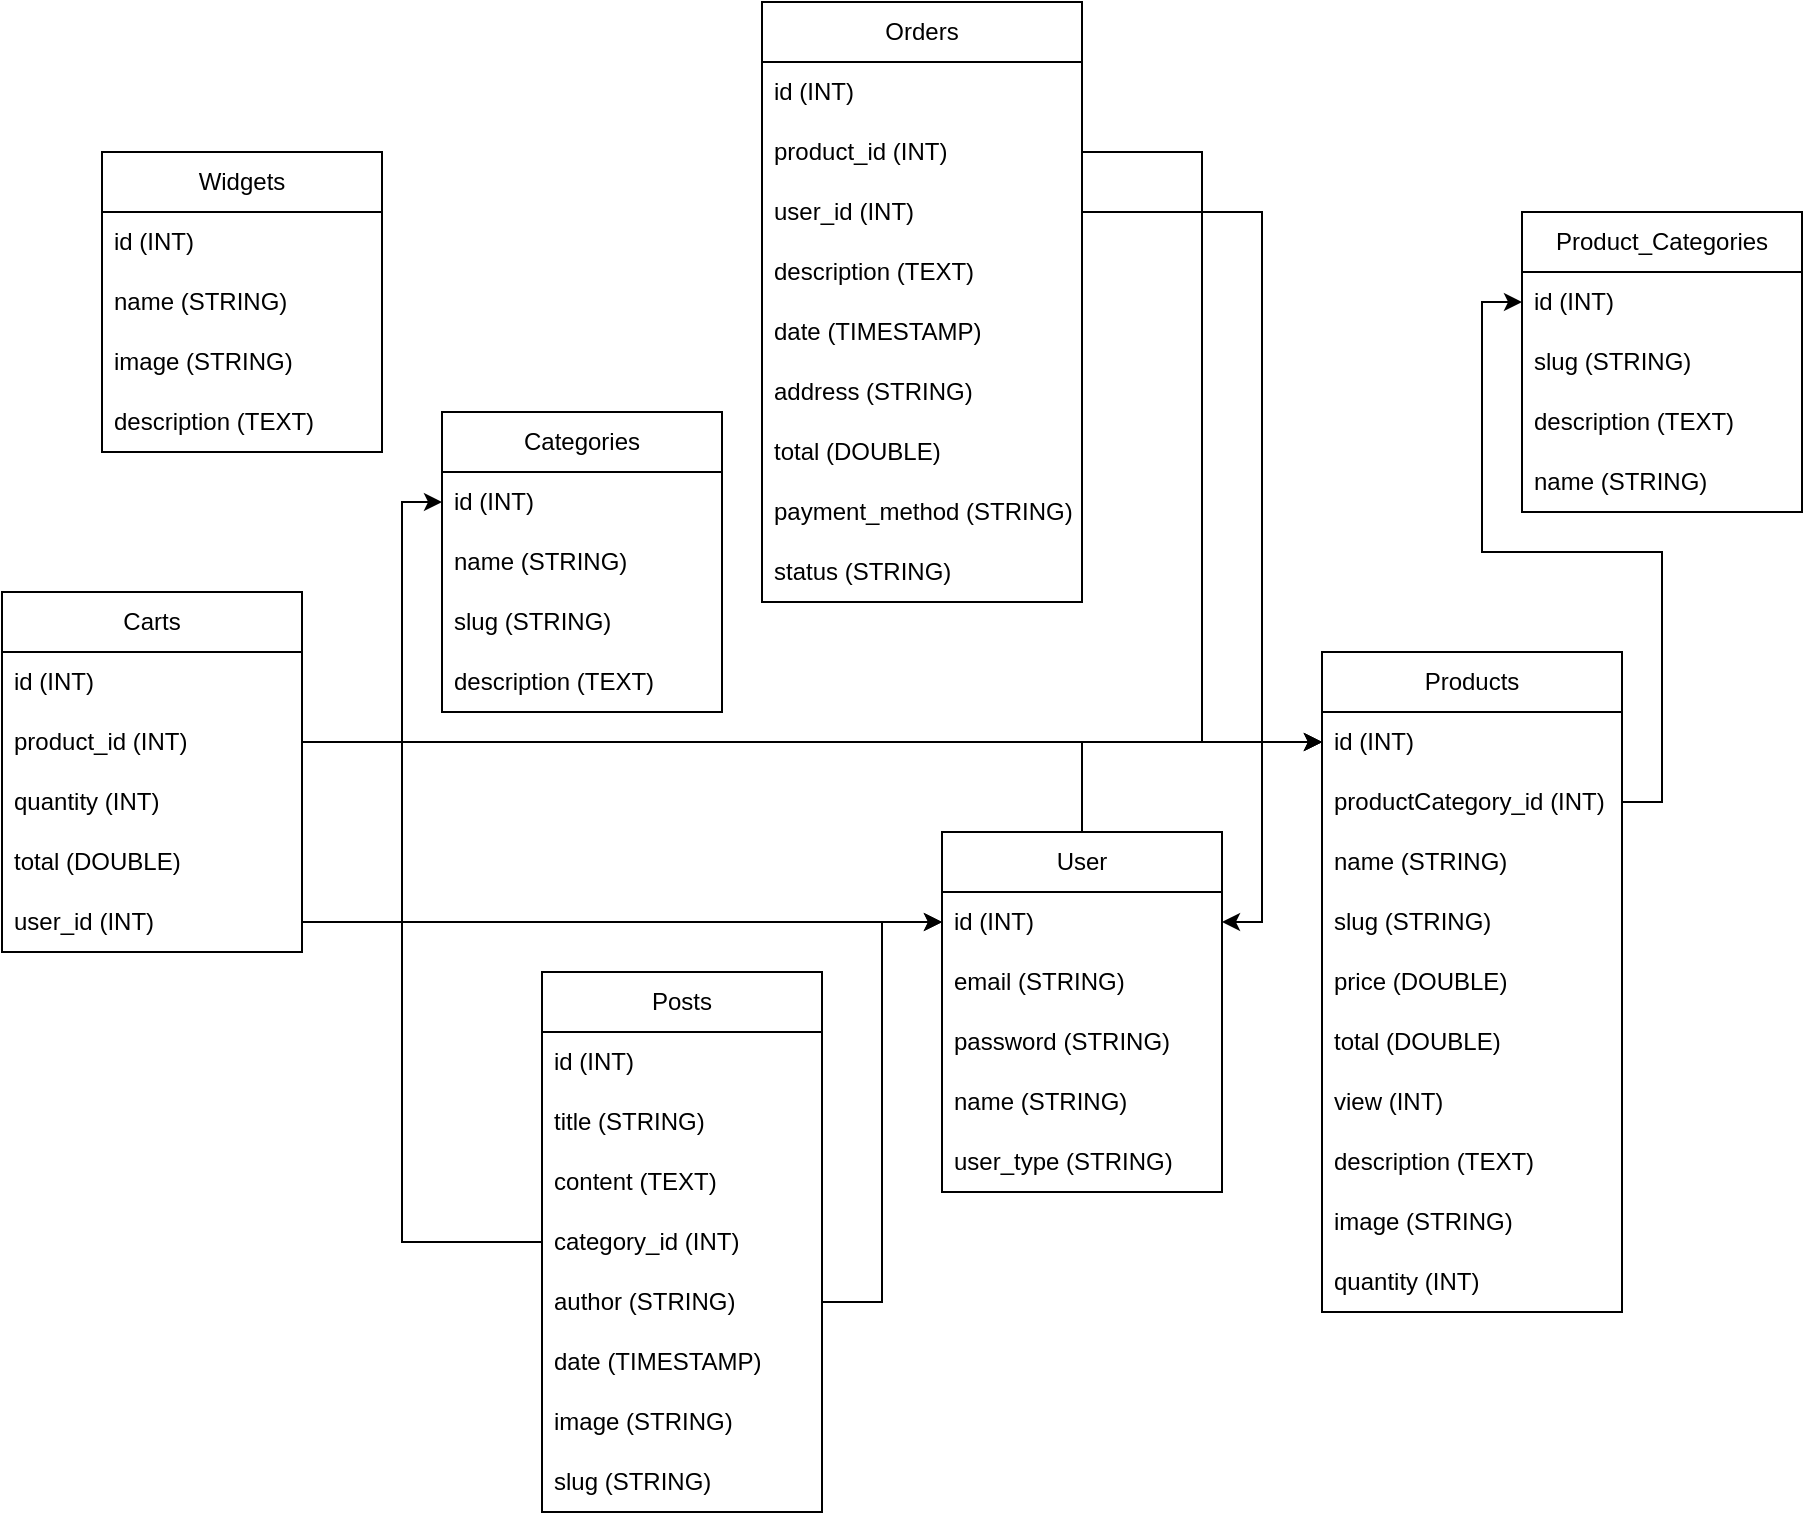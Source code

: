 <mxfile version="21.6.5" type="device">
  <diagram name="Trang-1" id="TP2k9kxdFUoyy7tJJTRJ">
    <mxGraphModel dx="2048" dy="1781" grid="1" gridSize="10" guides="1" tooltips="1" connect="1" arrows="1" fold="1" page="1" pageScale="1" pageWidth="827" pageHeight="1169" math="0" shadow="0">
      <root>
        <mxCell id="0" />
        <mxCell id="1" parent="0" />
        <mxCell id="s3DOoun70Od5AQNxIqKq-9" value="Products" style="swimlane;fontStyle=0;childLayout=stackLayout;horizontal=1;startSize=30;horizontalStack=0;resizeParent=1;resizeParentMax=0;resizeLast=0;collapsible=1;marginBottom=0;whiteSpace=wrap;html=1;" parent="1" vertex="1">
          <mxGeometry x="490" y="130" width="150" height="330" as="geometry" />
        </mxCell>
        <mxCell id="s3DOoun70Od5AQNxIqKq-10" value="id (INT)" style="text;strokeColor=none;fillColor=none;align=left;verticalAlign=middle;spacingLeft=4;spacingRight=4;overflow=hidden;points=[[0,0.5],[1,0.5]];portConstraint=eastwest;rotatable=0;whiteSpace=wrap;html=1;" parent="s3DOoun70Od5AQNxIqKq-9" vertex="1">
          <mxGeometry y="30" width="150" height="30" as="geometry" />
        </mxCell>
        <mxCell id="s3DOoun70Od5AQNxIqKq-11" value="productCategory_id (INT)" style="text;strokeColor=none;fillColor=none;align=left;verticalAlign=middle;spacingLeft=4;spacingRight=4;overflow=hidden;points=[[0,0.5],[1,0.5]];portConstraint=eastwest;rotatable=0;whiteSpace=wrap;html=1;" parent="s3DOoun70Od5AQNxIqKq-9" vertex="1">
          <mxGeometry y="60" width="150" height="30" as="geometry" />
        </mxCell>
        <mxCell id="s3DOoun70Od5AQNxIqKq-12" value="name (STRING)" style="text;strokeColor=none;fillColor=none;align=left;verticalAlign=middle;spacingLeft=4;spacingRight=4;overflow=hidden;points=[[0,0.5],[1,0.5]];portConstraint=eastwest;rotatable=0;whiteSpace=wrap;html=1;" parent="s3DOoun70Od5AQNxIqKq-9" vertex="1">
          <mxGeometry y="90" width="150" height="30" as="geometry" />
        </mxCell>
        <mxCell id="s3DOoun70Od5AQNxIqKq-13" value="slug (STRING)" style="text;strokeColor=none;fillColor=none;align=left;verticalAlign=middle;spacingLeft=4;spacingRight=4;overflow=hidden;points=[[0,0.5],[1,0.5]];portConstraint=eastwest;rotatable=0;whiteSpace=wrap;html=1;" parent="s3DOoun70Od5AQNxIqKq-9" vertex="1">
          <mxGeometry y="120" width="150" height="30" as="geometry" />
        </mxCell>
        <mxCell id="s3DOoun70Od5AQNxIqKq-14" value="price (DOUBLE)" style="text;strokeColor=none;fillColor=none;align=left;verticalAlign=middle;spacingLeft=4;spacingRight=4;overflow=hidden;points=[[0,0.5],[1,0.5]];portConstraint=eastwest;rotatable=0;whiteSpace=wrap;html=1;" parent="s3DOoun70Od5AQNxIqKq-9" vertex="1">
          <mxGeometry y="150" width="150" height="30" as="geometry" />
        </mxCell>
        <mxCell id="s3DOoun70Od5AQNxIqKq-15" value="total (DOUBLE)" style="text;strokeColor=none;fillColor=none;align=left;verticalAlign=middle;spacingLeft=4;spacingRight=4;overflow=hidden;points=[[0,0.5],[1,0.5]];portConstraint=eastwest;rotatable=0;whiteSpace=wrap;html=1;" parent="s3DOoun70Od5AQNxIqKq-9" vertex="1">
          <mxGeometry y="180" width="150" height="30" as="geometry" />
        </mxCell>
        <mxCell id="s3DOoun70Od5AQNxIqKq-16" value="view (INT)" style="text;strokeColor=none;fillColor=none;align=left;verticalAlign=middle;spacingLeft=4;spacingRight=4;overflow=hidden;points=[[0,0.5],[1,0.5]];portConstraint=eastwest;rotatable=0;whiteSpace=wrap;html=1;" parent="s3DOoun70Od5AQNxIqKq-9" vertex="1">
          <mxGeometry y="210" width="150" height="30" as="geometry" />
        </mxCell>
        <mxCell id="s3DOoun70Od5AQNxIqKq-17" value="description (TEXT)" style="text;strokeColor=none;fillColor=none;align=left;verticalAlign=middle;spacingLeft=4;spacingRight=4;overflow=hidden;points=[[0,0.5],[1,0.5]];portConstraint=eastwest;rotatable=0;whiteSpace=wrap;html=1;" parent="s3DOoun70Od5AQNxIqKq-9" vertex="1">
          <mxGeometry y="240" width="150" height="30" as="geometry" />
        </mxCell>
        <mxCell id="s3DOoun70Od5AQNxIqKq-18" value="image (STRING)" style="text;strokeColor=none;fillColor=none;align=left;verticalAlign=middle;spacingLeft=4;spacingRight=4;overflow=hidden;points=[[0,0.5],[1,0.5]];portConstraint=eastwest;rotatable=0;whiteSpace=wrap;html=1;" parent="s3DOoun70Od5AQNxIqKq-9" vertex="1">
          <mxGeometry y="270" width="150" height="30" as="geometry" />
        </mxCell>
        <mxCell id="s3DOoun70Od5AQNxIqKq-66" value="quantity (INT)" style="text;strokeColor=none;fillColor=none;align=left;verticalAlign=middle;spacingLeft=4;spacingRight=4;overflow=hidden;points=[[0,0.5],[1,0.5]];portConstraint=eastwest;rotatable=0;whiteSpace=wrap;html=1;" parent="s3DOoun70Od5AQNxIqKq-9" vertex="1">
          <mxGeometry y="300" width="150" height="30" as="geometry" />
        </mxCell>
        <mxCell id="s3DOoun70Od5AQNxIqKq-20" value="Carts" style="swimlane;fontStyle=0;childLayout=stackLayout;horizontal=1;startSize=30;horizontalStack=0;resizeParent=1;resizeParentMax=0;resizeLast=0;collapsible=1;marginBottom=0;whiteSpace=wrap;html=1;" parent="1" vertex="1">
          <mxGeometry x="-170" y="100" width="150" height="180" as="geometry" />
        </mxCell>
        <mxCell id="s3DOoun70Od5AQNxIqKq-21" value="id (INT)" style="text;strokeColor=none;fillColor=none;align=left;verticalAlign=middle;spacingLeft=4;spacingRight=4;overflow=hidden;points=[[0,0.5],[1,0.5]];portConstraint=eastwest;rotatable=0;whiteSpace=wrap;html=1;" parent="s3DOoun70Od5AQNxIqKq-20" vertex="1">
          <mxGeometry y="30" width="150" height="30" as="geometry" />
        </mxCell>
        <mxCell id="s3DOoun70Od5AQNxIqKq-22" value="product_id (INT)" style="text;strokeColor=none;fillColor=none;align=left;verticalAlign=middle;spacingLeft=4;spacingRight=4;overflow=hidden;points=[[0,0.5],[1,0.5]];portConstraint=eastwest;rotatable=0;whiteSpace=wrap;html=1;" parent="s3DOoun70Od5AQNxIqKq-20" vertex="1">
          <mxGeometry y="60" width="150" height="30" as="geometry" />
        </mxCell>
        <mxCell id="s3DOoun70Od5AQNxIqKq-25" value="quantity (INT)" style="text;strokeColor=none;fillColor=none;align=left;verticalAlign=middle;spacingLeft=4;spacingRight=4;overflow=hidden;points=[[0,0.5],[1,0.5]];portConstraint=eastwest;rotatable=0;whiteSpace=wrap;html=1;" parent="s3DOoun70Od5AQNxIqKq-20" vertex="1">
          <mxGeometry y="90" width="150" height="30" as="geometry" />
        </mxCell>
        <mxCell id="s3DOoun70Od5AQNxIqKq-81" value="total (DOUBLE)" style="text;strokeColor=none;fillColor=none;align=left;verticalAlign=middle;spacingLeft=4;spacingRight=4;overflow=hidden;points=[[0,0.5],[1,0.5]];portConstraint=eastwest;rotatable=0;whiteSpace=wrap;html=1;" parent="s3DOoun70Od5AQNxIqKq-20" vertex="1">
          <mxGeometry y="120" width="150" height="30" as="geometry" />
        </mxCell>
        <mxCell id="s3DOoun70Od5AQNxIqKq-68" value="user_id (INT)" style="text;strokeColor=none;fillColor=none;align=left;verticalAlign=middle;spacingLeft=4;spacingRight=4;overflow=hidden;points=[[0,0.5],[1,0.5]];portConstraint=eastwest;rotatable=0;whiteSpace=wrap;html=1;" parent="s3DOoun70Od5AQNxIqKq-20" vertex="1">
          <mxGeometry y="150" width="150" height="30" as="geometry" />
        </mxCell>
        <mxCell id="s3DOoun70Od5AQNxIqKq-32" value="Categories" style="swimlane;fontStyle=0;childLayout=stackLayout;horizontal=1;startSize=30;horizontalStack=0;resizeParent=1;resizeParentMax=0;resizeLast=0;collapsible=1;marginBottom=0;whiteSpace=wrap;html=1;" parent="1" vertex="1">
          <mxGeometry x="50" y="10" width="140" height="150" as="geometry" />
        </mxCell>
        <mxCell id="s3DOoun70Od5AQNxIqKq-33" value="id (INT)" style="text;strokeColor=none;fillColor=none;align=left;verticalAlign=middle;spacingLeft=4;spacingRight=4;overflow=hidden;points=[[0,0.5],[1,0.5]];portConstraint=eastwest;rotatable=0;whiteSpace=wrap;html=1;" parent="s3DOoun70Od5AQNxIqKq-32" vertex="1">
          <mxGeometry y="30" width="140" height="30" as="geometry" />
        </mxCell>
        <mxCell id="s3DOoun70Od5AQNxIqKq-35" value="name (STRING)" style="text;strokeColor=none;fillColor=none;align=left;verticalAlign=middle;spacingLeft=4;spacingRight=4;overflow=hidden;points=[[0,0.5],[1,0.5]];portConstraint=eastwest;rotatable=0;whiteSpace=wrap;html=1;" parent="s3DOoun70Od5AQNxIqKq-32" vertex="1">
          <mxGeometry y="60" width="140" height="30" as="geometry" />
        </mxCell>
        <mxCell id="s3DOoun70Od5AQNxIqKq-36" value="slug (STRING)" style="text;strokeColor=none;fillColor=none;align=left;verticalAlign=middle;spacingLeft=4;spacingRight=4;overflow=hidden;points=[[0,0.5],[1,0.5]];portConstraint=eastwest;rotatable=0;whiteSpace=wrap;html=1;" parent="s3DOoun70Od5AQNxIqKq-32" vertex="1">
          <mxGeometry y="90" width="140" height="30" as="geometry" />
        </mxCell>
        <mxCell id="s3DOoun70Od5AQNxIqKq-37" value="description (TEXT)" style="text;strokeColor=none;fillColor=none;align=left;verticalAlign=middle;spacingLeft=4;spacingRight=4;overflow=hidden;points=[[0,0.5],[1,0.5]];portConstraint=eastwest;rotatable=0;whiteSpace=wrap;html=1;" parent="s3DOoun70Od5AQNxIqKq-32" vertex="1">
          <mxGeometry y="120" width="140" height="30" as="geometry" />
        </mxCell>
        <mxCell id="s3DOoun70Od5AQNxIqKq-43" value="Product_Categories" style="swimlane;fontStyle=0;childLayout=stackLayout;horizontal=1;startSize=30;horizontalStack=0;resizeParent=1;resizeParentMax=0;resizeLast=0;collapsible=1;marginBottom=0;whiteSpace=wrap;html=1;" parent="1" vertex="1">
          <mxGeometry x="590" y="-90" width="140" height="150" as="geometry" />
        </mxCell>
        <mxCell id="s3DOoun70Od5AQNxIqKq-44" value="id (INT)" style="text;strokeColor=none;fillColor=none;align=left;verticalAlign=middle;spacingLeft=4;spacingRight=4;overflow=hidden;points=[[0,0.5],[1,0.5]];portConstraint=eastwest;rotatable=0;whiteSpace=wrap;html=1;" parent="s3DOoun70Od5AQNxIqKq-43" vertex="1">
          <mxGeometry y="30" width="140" height="30" as="geometry" />
        </mxCell>
        <mxCell id="s3DOoun70Od5AQNxIqKq-47" value="slug (STRING)" style="text;strokeColor=none;fillColor=none;align=left;verticalAlign=middle;spacingLeft=4;spacingRight=4;overflow=hidden;points=[[0,0.5],[1,0.5]];portConstraint=eastwest;rotatable=0;whiteSpace=wrap;html=1;" parent="s3DOoun70Od5AQNxIqKq-43" vertex="1">
          <mxGeometry y="60" width="140" height="30" as="geometry" />
        </mxCell>
        <mxCell id="s3DOoun70Od5AQNxIqKq-51" value="description (TEXT)" style="text;strokeColor=none;fillColor=none;align=left;verticalAlign=middle;spacingLeft=4;spacingRight=4;overflow=hidden;points=[[0,0.5],[1,0.5]];portConstraint=eastwest;rotatable=0;whiteSpace=wrap;html=1;" parent="s3DOoun70Od5AQNxIqKq-43" vertex="1">
          <mxGeometry y="90" width="140" height="30" as="geometry" />
        </mxCell>
        <mxCell id="s3DOoun70Od5AQNxIqKq-65" value="name (STRING)" style="text;strokeColor=none;fillColor=none;align=left;verticalAlign=middle;spacingLeft=4;spacingRight=4;overflow=hidden;points=[[0,0.5],[1,0.5]];portConstraint=eastwest;rotatable=0;whiteSpace=wrap;html=1;" parent="s3DOoun70Od5AQNxIqKq-43" vertex="1">
          <mxGeometry y="120" width="140" height="30" as="geometry" />
        </mxCell>
        <mxCell id="s3DOoun70Od5AQNxIqKq-54" value="Orders" style="swimlane;fontStyle=0;childLayout=stackLayout;horizontal=1;startSize=30;horizontalStack=0;resizeParent=1;resizeParentMax=0;resizeLast=0;collapsible=1;marginBottom=0;whiteSpace=wrap;html=1;" parent="1" vertex="1">
          <mxGeometry x="210" y="-195" width="160" height="300" as="geometry" />
        </mxCell>
        <mxCell id="s3DOoun70Od5AQNxIqKq-55" value="id (INT)" style="text;strokeColor=none;fillColor=none;align=left;verticalAlign=middle;spacingLeft=4;spacingRight=4;overflow=hidden;points=[[0,0.5],[1,0.5]];portConstraint=eastwest;rotatable=0;whiteSpace=wrap;html=1;" parent="s3DOoun70Od5AQNxIqKq-54" vertex="1">
          <mxGeometry y="30" width="160" height="30" as="geometry" />
        </mxCell>
        <mxCell id="s3DOoun70Od5AQNxIqKq-56" value="product_id (INT)" style="text;strokeColor=none;fillColor=none;align=left;verticalAlign=middle;spacingLeft=4;spacingRight=4;overflow=hidden;points=[[0,0.5],[1,0.5]];portConstraint=eastwest;rotatable=0;whiteSpace=wrap;html=1;" parent="s3DOoun70Od5AQNxIqKq-54" vertex="1">
          <mxGeometry y="60" width="160" height="30" as="geometry" />
        </mxCell>
        <mxCell id="s3DOoun70Od5AQNxIqKq-61" value="user_id (INT)" style="text;strokeColor=none;fillColor=none;align=left;verticalAlign=middle;spacingLeft=4;spacingRight=4;overflow=hidden;points=[[0,0.5],[1,0.5]];portConstraint=eastwest;rotatable=0;whiteSpace=wrap;html=1;" parent="s3DOoun70Od5AQNxIqKq-54" vertex="1">
          <mxGeometry y="90" width="160" height="30" as="geometry" />
        </mxCell>
        <mxCell id="s3DOoun70Od5AQNxIqKq-62" value="description (TEXT)" style="text;strokeColor=none;fillColor=none;align=left;verticalAlign=middle;spacingLeft=4;spacingRight=4;overflow=hidden;points=[[0,0.5],[1,0.5]];portConstraint=eastwest;rotatable=0;whiteSpace=wrap;html=1;" parent="s3DOoun70Od5AQNxIqKq-54" vertex="1">
          <mxGeometry y="120" width="160" height="30" as="geometry" />
        </mxCell>
        <mxCell id="s3DOoun70Od5AQNxIqKq-64" value="date (TIMESTAMP)" style="text;strokeColor=none;fillColor=none;align=left;verticalAlign=middle;spacingLeft=4;spacingRight=4;overflow=hidden;points=[[0,0.5],[1,0.5]];portConstraint=eastwest;rotatable=0;whiteSpace=wrap;html=1;" parent="s3DOoun70Od5AQNxIqKq-54" vertex="1">
          <mxGeometry y="150" width="160" height="30" as="geometry" />
        </mxCell>
        <mxCell id="s3DOoun70Od5AQNxIqKq-69" value="address (STRING)" style="text;strokeColor=none;fillColor=none;align=left;verticalAlign=middle;spacingLeft=4;spacingRight=4;overflow=hidden;points=[[0,0.5],[1,0.5]];portConstraint=eastwest;rotatable=0;whiteSpace=wrap;html=1;" parent="s3DOoun70Od5AQNxIqKq-54" vertex="1">
          <mxGeometry y="180" width="160" height="30" as="geometry" />
        </mxCell>
        <mxCell id="s3DOoun70Od5AQNxIqKq-70" value="total (DOUBLE)" style="text;strokeColor=none;fillColor=none;align=left;verticalAlign=middle;spacingLeft=4;spacingRight=4;overflow=hidden;points=[[0,0.5],[1,0.5]];portConstraint=eastwest;rotatable=0;whiteSpace=wrap;html=1;" parent="s3DOoun70Od5AQNxIqKq-54" vertex="1">
          <mxGeometry y="210" width="160" height="30" as="geometry" />
        </mxCell>
        <mxCell id="s3DOoun70Od5AQNxIqKq-71" value="payment_method (STRING)" style="text;strokeColor=none;fillColor=none;align=left;verticalAlign=middle;spacingLeft=4;spacingRight=4;overflow=hidden;points=[[0,0.5],[1,0.5]];portConstraint=eastwest;rotatable=0;whiteSpace=wrap;html=1;" parent="s3DOoun70Od5AQNxIqKq-54" vertex="1">
          <mxGeometry y="240" width="160" height="30" as="geometry" />
        </mxCell>
        <mxCell id="zwUJEtStBCZtCGST_v-L-1" value="status (STRING)" style="text;strokeColor=none;fillColor=none;align=left;verticalAlign=middle;spacingLeft=4;spacingRight=4;overflow=hidden;points=[[0,0.5],[1,0.5]];portConstraint=eastwest;rotatable=0;whiteSpace=wrap;html=1;" vertex="1" parent="s3DOoun70Od5AQNxIqKq-54">
          <mxGeometry y="270" width="160" height="30" as="geometry" />
        </mxCell>
        <mxCell id="s3DOoun70Od5AQNxIqKq-72" value="Posts" style="swimlane;fontStyle=0;childLayout=stackLayout;horizontal=1;startSize=30;horizontalStack=0;resizeParent=1;resizeParentMax=0;resizeLast=0;collapsible=1;marginBottom=0;whiteSpace=wrap;html=1;" parent="1" vertex="1">
          <mxGeometry x="100" y="290" width="140" height="270" as="geometry" />
        </mxCell>
        <mxCell id="s3DOoun70Od5AQNxIqKq-73" value="id (INT)" style="text;strokeColor=none;fillColor=none;align=left;verticalAlign=middle;spacingLeft=4;spacingRight=4;overflow=hidden;points=[[0,0.5],[1,0.5]];portConstraint=eastwest;rotatable=0;whiteSpace=wrap;html=1;" parent="s3DOoun70Od5AQNxIqKq-72" vertex="1">
          <mxGeometry y="30" width="140" height="30" as="geometry" />
        </mxCell>
        <mxCell id="s3DOoun70Od5AQNxIqKq-74" value="title (STRING)" style="text;strokeColor=none;fillColor=none;align=left;verticalAlign=middle;spacingLeft=4;spacingRight=4;overflow=hidden;points=[[0,0.5],[1,0.5]];portConstraint=eastwest;rotatable=0;whiteSpace=wrap;html=1;" parent="s3DOoun70Od5AQNxIqKq-72" vertex="1">
          <mxGeometry y="60" width="140" height="30" as="geometry" />
        </mxCell>
        <mxCell id="s3DOoun70Od5AQNxIqKq-75" value="content (TEXT)" style="text;strokeColor=none;fillColor=none;align=left;verticalAlign=middle;spacingLeft=4;spacingRight=4;overflow=hidden;points=[[0,0.5],[1,0.5]];portConstraint=eastwest;rotatable=0;whiteSpace=wrap;html=1;" parent="s3DOoun70Od5AQNxIqKq-72" vertex="1">
          <mxGeometry y="90" width="140" height="30" as="geometry" />
        </mxCell>
        <mxCell id="s3DOoun70Od5AQNxIqKq-76" value="category_id (INT)" style="text;strokeColor=none;fillColor=none;align=left;verticalAlign=middle;spacingLeft=4;spacingRight=4;overflow=hidden;points=[[0,0.5],[1,0.5]];portConstraint=eastwest;rotatable=0;whiteSpace=wrap;html=1;" parent="s3DOoun70Od5AQNxIqKq-72" vertex="1">
          <mxGeometry y="120" width="140" height="30" as="geometry" />
        </mxCell>
        <mxCell id="s3DOoun70Od5AQNxIqKq-77" value="author (STRING)" style="text;strokeColor=none;fillColor=none;align=left;verticalAlign=middle;spacingLeft=4;spacingRight=4;overflow=hidden;points=[[0,0.5],[1,0.5]];portConstraint=eastwest;rotatable=0;whiteSpace=wrap;html=1;" parent="s3DOoun70Od5AQNxIqKq-72" vertex="1">
          <mxGeometry y="150" width="140" height="30" as="geometry" />
        </mxCell>
        <mxCell id="s3DOoun70Od5AQNxIqKq-79" value="date (TIMESTAMP)" style="text;strokeColor=none;fillColor=none;align=left;verticalAlign=middle;spacingLeft=4;spacingRight=4;overflow=hidden;points=[[0,0.5],[1,0.5]];portConstraint=eastwest;rotatable=0;whiteSpace=wrap;html=1;" parent="s3DOoun70Od5AQNxIqKq-72" vertex="1">
          <mxGeometry y="180" width="140" height="30" as="geometry" />
        </mxCell>
        <mxCell id="s3DOoun70Od5AQNxIqKq-80" value="image (STRING)" style="text;strokeColor=none;fillColor=none;align=left;verticalAlign=middle;spacingLeft=4;spacingRight=4;overflow=hidden;points=[[0,0.5],[1,0.5]];portConstraint=eastwest;rotatable=0;whiteSpace=wrap;html=1;" parent="s3DOoun70Od5AQNxIqKq-72" vertex="1">
          <mxGeometry y="210" width="140" height="30" as="geometry" />
        </mxCell>
        <mxCell id="zwUJEtStBCZtCGST_v-L-2" value="slug (STRING)" style="text;strokeColor=none;fillColor=none;align=left;verticalAlign=middle;spacingLeft=4;spacingRight=4;overflow=hidden;points=[[0,0.5],[1,0.5]];portConstraint=eastwest;rotatable=0;whiteSpace=wrap;html=1;" vertex="1" parent="s3DOoun70Od5AQNxIqKq-72">
          <mxGeometry y="240" width="140" height="30" as="geometry" />
        </mxCell>
        <mxCell id="llv5p_WNkWVaWN23FrUC-13" style="edgeStyle=orthogonalEdgeStyle;rounded=0;orthogonalLoop=1;jettySize=auto;html=1;" parent="1" source="s3DOoun70Od5AQNxIqKq-56" target="s3DOoun70Od5AQNxIqKq-10" edge="1">
          <mxGeometry relative="1" as="geometry" />
        </mxCell>
        <mxCell id="llv5p_WNkWVaWN23FrUC-14" style="edgeStyle=orthogonalEdgeStyle;rounded=0;orthogonalLoop=1;jettySize=auto;html=1;entryX=0;entryY=0.5;entryDx=0;entryDy=0;" parent="1" source="s3DOoun70Od5AQNxIqKq-1" target="s3DOoun70Od5AQNxIqKq-10" edge="1">
          <mxGeometry relative="1" as="geometry" />
        </mxCell>
        <mxCell id="llv5p_WNkWVaWN23FrUC-15" style="edgeStyle=orthogonalEdgeStyle;rounded=0;orthogonalLoop=1;jettySize=auto;html=1;entryX=0;entryY=0.5;entryDx=0;entryDy=0;" parent="1" source="s3DOoun70Od5AQNxIqKq-68" target="s3DOoun70Od5AQNxIqKq-2" edge="1">
          <mxGeometry relative="1" as="geometry" />
        </mxCell>
        <mxCell id="llv5p_WNkWVaWN23FrUC-17" style="edgeStyle=orthogonalEdgeStyle;rounded=0;orthogonalLoop=1;jettySize=auto;html=1;entryX=0;entryY=0.5;entryDx=0;entryDy=0;" parent="1" source="s3DOoun70Od5AQNxIqKq-77" target="s3DOoun70Od5AQNxIqKq-2" edge="1">
          <mxGeometry relative="1" as="geometry" />
        </mxCell>
        <mxCell id="llv5p_WNkWVaWN23FrUC-18" style="edgeStyle=orthogonalEdgeStyle;rounded=0;orthogonalLoop=1;jettySize=auto;html=1;entryX=0;entryY=0.5;entryDx=0;entryDy=0;" parent="1" source="s3DOoun70Od5AQNxIqKq-11" target="s3DOoun70Od5AQNxIqKq-44" edge="1">
          <mxGeometry relative="1" as="geometry" />
        </mxCell>
        <mxCell id="s3DOoun70Od5AQNxIqKq-1" value="User" style="swimlane;fontStyle=0;childLayout=stackLayout;horizontal=1;startSize=30;horizontalStack=0;resizeParent=1;resizeParentMax=0;resizeLast=0;collapsible=1;marginBottom=0;whiteSpace=wrap;html=1;" parent="1" vertex="1">
          <mxGeometry x="300" y="220" width="140" height="180" as="geometry" />
        </mxCell>
        <mxCell id="s3DOoun70Od5AQNxIqKq-2" value="id (INT)" style="text;strokeColor=none;fillColor=none;align=left;verticalAlign=middle;spacingLeft=4;spacingRight=4;overflow=hidden;points=[[0,0.5],[1,0.5]];portConstraint=eastwest;rotatable=0;whiteSpace=wrap;html=1;" parent="s3DOoun70Od5AQNxIqKq-1" vertex="1">
          <mxGeometry y="30" width="140" height="30" as="geometry" />
        </mxCell>
        <mxCell id="s3DOoun70Od5AQNxIqKq-3" value="email (STRING)" style="text;strokeColor=none;fillColor=none;align=left;verticalAlign=middle;spacingLeft=4;spacingRight=4;overflow=hidden;points=[[0,0.5],[1,0.5]];portConstraint=eastwest;rotatable=0;whiteSpace=wrap;html=1;" parent="s3DOoun70Od5AQNxIqKq-1" vertex="1">
          <mxGeometry y="60" width="140" height="30" as="geometry" />
        </mxCell>
        <mxCell id="s3DOoun70Od5AQNxIqKq-4" value="password (STRING)" style="text;strokeColor=none;fillColor=none;align=left;verticalAlign=middle;spacingLeft=4;spacingRight=4;overflow=hidden;points=[[0,0.5],[1,0.5]];portConstraint=eastwest;rotatable=0;whiteSpace=wrap;html=1;" parent="s3DOoun70Od5AQNxIqKq-1" vertex="1">
          <mxGeometry y="90" width="140" height="30" as="geometry" />
        </mxCell>
        <mxCell id="s3DOoun70Od5AQNxIqKq-8" value="name (STRING)" style="text;strokeColor=none;fillColor=none;align=left;verticalAlign=middle;spacingLeft=4;spacingRight=4;overflow=hidden;points=[[0,0.5],[1,0.5]];portConstraint=eastwest;rotatable=0;whiteSpace=wrap;html=1;" parent="s3DOoun70Od5AQNxIqKq-1" vertex="1">
          <mxGeometry y="120" width="140" height="30" as="geometry" />
        </mxCell>
        <mxCell id="s3DOoun70Od5AQNxIqKq-31" value="user_type (STRING)" style="text;strokeColor=none;fillColor=none;align=left;verticalAlign=middle;spacingLeft=4;spacingRight=4;overflow=hidden;points=[[0,0.5],[1,0.5]];portConstraint=eastwest;rotatable=0;whiteSpace=wrap;html=1;" parent="s3DOoun70Od5AQNxIqKq-1" vertex="1">
          <mxGeometry y="150" width="140" height="30" as="geometry" />
        </mxCell>
        <mxCell id="llv5p_WNkWVaWN23FrUC-20" style="edgeStyle=orthogonalEdgeStyle;rounded=0;orthogonalLoop=1;jettySize=auto;html=1;entryX=0;entryY=0.5;entryDx=0;entryDy=0;" parent="1" source="s3DOoun70Od5AQNxIqKq-22" target="s3DOoun70Od5AQNxIqKq-10" edge="1">
          <mxGeometry relative="1" as="geometry" />
        </mxCell>
        <mxCell id="llv5p_WNkWVaWN23FrUC-21" style="edgeStyle=orthogonalEdgeStyle;rounded=0;orthogonalLoop=1;jettySize=auto;html=1;entryX=0;entryY=0.5;entryDx=0;entryDy=0;" parent="1" source="s3DOoun70Od5AQNxIqKq-76" target="s3DOoun70Od5AQNxIqKq-33" edge="1">
          <mxGeometry relative="1" as="geometry" />
        </mxCell>
        <mxCell id="llv5p_WNkWVaWN23FrUC-22" value="Widgets" style="swimlane;fontStyle=0;childLayout=stackLayout;horizontal=1;startSize=30;horizontalStack=0;resizeParent=1;resizeParentMax=0;resizeLast=0;collapsible=1;marginBottom=0;whiteSpace=wrap;html=1;" parent="1" vertex="1">
          <mxGeometry x="-120" y="-120" width="140" height="150" as="geometry" />
        </mxCell>
        <mxCell id="llv5p_WNkWVaWN23FrUC-23" value="id (INT)" style="text;strokeColor=none;fillColor=none;align=left;verticalAlign=middle;spacingLeft=4;spacingRight=4;overflow=hidden;points=[[0,0.5],[1,0.5]];portConstraint=eastwest;rotatable=0;whiteSpace=wrap;html=1;" parent="llv5p_WNkWVaWN23FrUC-22" vertex="1">
          <mxGeometry y="30" width="140" height="30" as="geometry" />
        </mxCell>
        <mxCell id="llv5p_WNkWVaWN23FrUC-24" value="name (STRING)" style="text;strokeColor=none;fillColor=none;align=left;verticalAlign=middle;spacingLeft=4;spacingRight=4;overflow=hidden;points=[[0,0.5],[1,0.5]];portConstraint=eastwest;rotatable=0;whiteSpace=wrap;html=1;" parent="llv5p_WNkWVaWN23FrUC-22" vertex="1">
          <mxGeometry y="60" width="140" height="30" as="geometry" />
        </mxCell>
        <mxCell id="llv5p_WNkWVaWN23FrUC-25" value="image (STRING)" style="text;strokeColor=none;fillColor=none;align=left;verticalAlign=middle;spacingLeft=4;spacingRight=4;overflow=hidden;points=[[0,0.5],[1,0.5]];portConstraint=eastwest;rotatable=0;whiteSpace=wrap;html=1;" parent="llv5p_WNkWVaWN23FrUC-22" vertex="1">
          <mxGeometry y="90" width="140" height="30" as="geometry" />
        </mxCell>
        <mxCell id="llv5p_WNkWVaWN23FrUC-26" value="description (TEXT)" style="text;strokeColor=none;fillColor=none;align=left;verticalAlign=middle;spacingLeft=4;spacingRight=4;overflow=hidden;points=[[0,0.5],[1,0.5]];portConstraint=eastwest;rotatable=0;whiteSpace=wrap;html=1;" parent="llv5p_WNkWVaWN23FrUC-22" vertex="1">
          <mxGeometry y="120" width="140" height="30" as="geometry" />
        </mxCell>
        <mxCell id="QrVYTf2uIFmUoXwNPX-R-2" style="edgeStyle=orthogonalEdgeStyle;rounded=0;orthogonalLoop=1;jettySize=auto;html=1;entryX=1;entryY=0.5;entryDx=0;entryDy=0;" parent="1" source="s3DOoun70Od5AQNxIqKq-61" target="s3DOoun70Od5AQNxIqKq-2" edge="1">
          <mxGeometry relative="1" as="geometry" />
        </mxCell>
      </root>
    </mxGraphModel>
  </diagram>
</mxfile>
